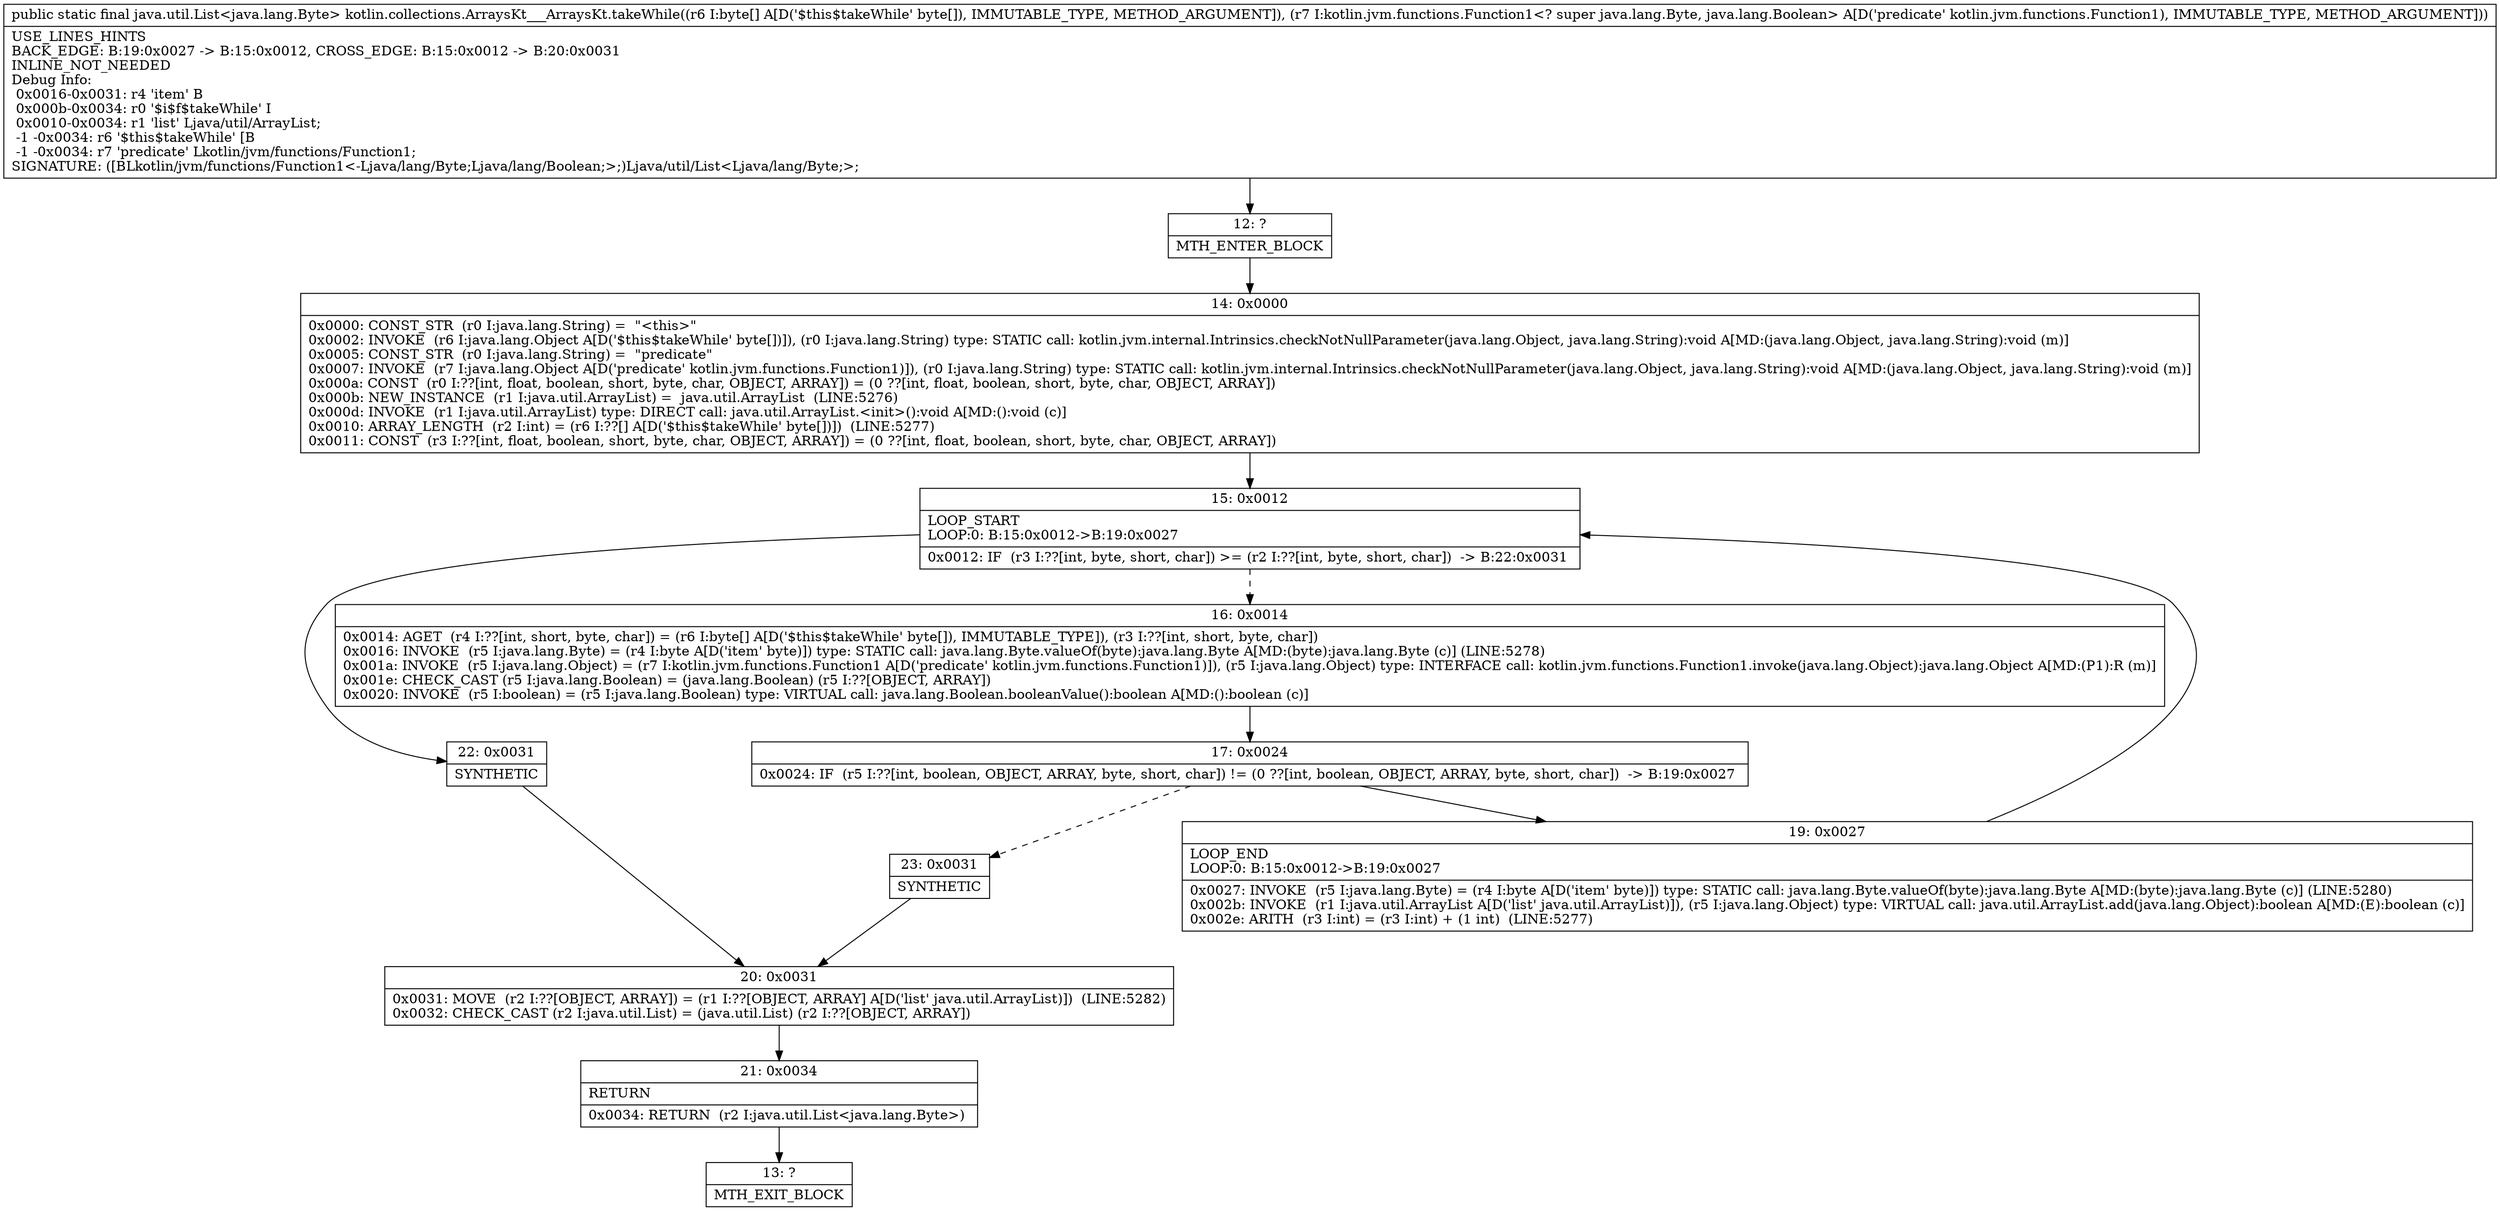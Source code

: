 digraph "CFG forkotlin.collections.ArraysKt___ArraysKt.takeWhile([BLkotlin\/jvm\/functions\/Function1;)Ljava\/util\/List;" {
Node_12 [shape=record,label="{12\:\ ?|MTH_ENTER_BLOCK\l}"];
Node_14 [shape=record,label="{14\:\ 0x0000|0x0000: CONST_STR  (r0 I:java.lang.String) =  \"\<this\>\" \l0x0002: INVOKE  (r6 I:java.lang.Object A[D('$this$takeWhile' byte[])]), (r0 I:java.lang.String) type: STATIC call: kotlin.jvm.internal.Intrinsics.checkNotNullParameter(java.lang.Object, java.lang.String):void A[MD:(java.lang.Object, java.lang.String):void (m)]\l0x0005: CONST_STR  (r0 I:java.lang.String) =  \"predicate\" \l0x0007: INVOKE  (r7 I:java.lang.Object A[D('predicate' kotlin.jvm.functions.Function1)]), (r0 I:java.lang.String) type: STATIC call: kotlin.jvm.internal.Intrinsics.checkNotNullParameter(java.lang.Object, java.lang.String):void A[MD:(java.lang.Object, java.lang.String):void (m)]\l0x000a: CONST  (r0 I:??[int, float, boolean, short, byte, char, OBJECT, ARRAY]) = (0 ??[int, float, boolean, short, byte, char, OBJECT, ARRAY]) \l0x000b: NEW_INSTANCE  (r1 I:java.util.ArrayList) =  java.util.ArrayList  (LINE:5276)\l0x000d: INVOKE  (r1 I:java.util.ArrayList) type: DIRECT call: java.util.ArrayList.\<init\>():void A[MD:():void (c)]\l0x0010: ARRAY_LENGTH  (r2 I:int) = (r6 I:??[] A[D('$this$takeWhile' byte[])])  (LINE:5277)\l0x0011: CONST  (r3 I:??[int, float, boolean, short, byte, char, OBJECT, ARRAY]) = (0 ??[int, float, boolean, short, byte, char, OBJECT, ARRAY]) \l}"];
Node_15 [shape=record,label="{15\:\ 0x0012|LOOP_START\lLOOP:0: B:15:0x0012\-\>B:19:0x0027\l|0x0012: IF  (r3 I:??[int, byte, short, char]) \>= (r2 I:??[int, byte, short, char])  \-\> B:22:0x0031 \l}"];
Node_16 [shape=record,label="{16\:\ 0x0014|0x0014: AGET  (r4 I:??[int, short, byte, char]) = (r6 I:byte[] A[D('$this$takeWhile' byte[]), IMMUTABLE_TYPE]), (r3 I:??[int, short, byte, char]) \l0x0016: INVOKE  (r5 I:java.lang.Byte) = (r4 I:byte A[D('item' byte)]) type: STATIC call: java.lang.Byte.valueOf(byte):java.lang.Byte A[MD:(byte):java.lang.Byte (c)] (LINE:5278)\l0x001a: INVOKE  (r5 I:java.lang.Object) = (r7 I:kotlin.jvm.functions.Function1 A[D('predicate' kotlin.jvm.functions.Function1)]), (r5 I:java.lang.Object) type: INTERFACE call: kotlin.jvm.functions.Function1.invoke(java.lang.Object):java.lang.Object A[MD:(P1):R (m)]\l0x001e: CHECK_CAST (r5 I:java.lang.Boolean) = (java.lang.Boolean) (r5 I:??[OBJECT, ARRAY]) \l0x0020: INVOKE  (r5 I:boolean) = (r5 I:java.lang.Boolean) type: VIRTUAL call: java.lang.Boolean.booleanValue():boolean A[MD:():boolean (c)]\l}"];
Node_17 [shape=record,label="{17\:\ 0x0024|0x0024: IF  (r5 I:??[int, boolean, OBJECT, ARRAY, byte, short, char]) != (0 ??[int, boolean, OBJECT, ARRAY, byte, short, char])  \-\> B:19:0x0027 \l}"];
Node_19 [shape=record,label="{19\:\ 0x0027|LOOP_END\lLOOP:0: B:15:0x0012\-\>B:19:0x0027\l|0x0027: INVOKE  (r5 I:java.lang.Byte) = (r4 I:byte A[D('item' byte)]) type: STATIC call: java.lang.Byte.valueOf(byte):java.lang.Byte A[MD:(byte):java.lang.Byte (c)] (LINE:5280)\l0x002b: INVOKE  (r1 I:java.util.ArrayList A[D('list' java.util.ArrayList)]), (r5 I:java.lang.Object) type: VIRTUAL call: java.util.ArrayList.add(java.lang.Object):boolean A[MD:(E):boolean (c)]\l0x002e: ARITH  (r3 I:int) = (r3 I:int) + (1 int)  (LINE:5277)\l}"];
Node_23 [shape=record,label="{23\:\ 0x0031|SYNTHETIC\l}"];
Node_20 [shape=record,label="{20\:\ 0x0031|0x0031: MOVE  (r2 I:??[OBJECT, ARRAY]) = (r1 I:??[OBJECT, ARRAY] A[D('list' java.util.ArrayList)])  (LINE:5282)\l0x0032: CHECK_CAST (r2 I:java.util.List) = (java.util.List) (r2 I:??[OBJECT, ARRAY]) \l}"];
Node_21 [shape=record,label="{21\:\ 0x0034|RETURN\l|0x0034: RETURN  (r2 I:java.util.List\<java.lang.Byte\>) \l}"];
Node_13 [shape=record,label="{13\:\ ?|MTH_EXIT_BLOCK\l}"];
Node_22 [shape=record,label="{22\:\ 0x0031|SYNTHETIC\l}"];
MethodNode[shape=record,label="{public static final java.util.List\<java.lang.Byte\> kotlin.collections.ArraysKt___ArraysKt.takeWhile((r6 I:byte[] A[D('$this$takeWhile' byte[]), IMMUTABLE_TYPE, METHOD_ARGUMENT]), (r7 I:kotlin.jvm.functions.Function1\<? super java.lang.Byte, java.lang.Boolean\> A[D('predicate' kotlin.jvm.functions.Function1), IMMUTABLE_TYPE, METHOD_ARGUMENT]))  | USE_LINES_HINTS\lBACK_EDGE: B:19:0x0027 \-\> B:15:0x0012, CROSS_EDGE: B:15:0x0012 \-\> B:20:0x0031\lINLINE_NOT_NEEDED\lDebug Info:\l  0x0016\-0x0031: r4 'item' B\l  0x000b\-0x0034: r0 '$i$f$takeWhile' I\l  0x0010\-0x0034: r1 'list' Ljava\/util\/ArrayList;\l  \-1 \-0x0034: r6 '$this$takeWhile' [B\l  \-1 \-0x0034: r7 'predicate' Lkotlin\/jvm\/functions\/Function1;\lSIGNATURE: ([BLkotlin\/jvm\/functions\/Function1\<\-Ljava\/lang\/Byte;Ljava\/lang\/Boolean;\>;)Ljava\/util\/List\<Ljava\/lang\/Byte;\>;\l}"];
MethodNode -> Node_12;Node_12 -> Node_14;
Node_14 -> Node_15;
Node_15 -> Node_16[style=dashed];
Node_15 -> Node_22;
Node_16 -> Node_17;
Node_17 -> Node_19;
Node_17 -> Node_23[style=dashed];
Node_19 -> Node_15;
Node_23 -> Node_20;
Node_20 -> Node_21;
Node_21 -> Node_13;
Node_22 -> Node_20;
}

